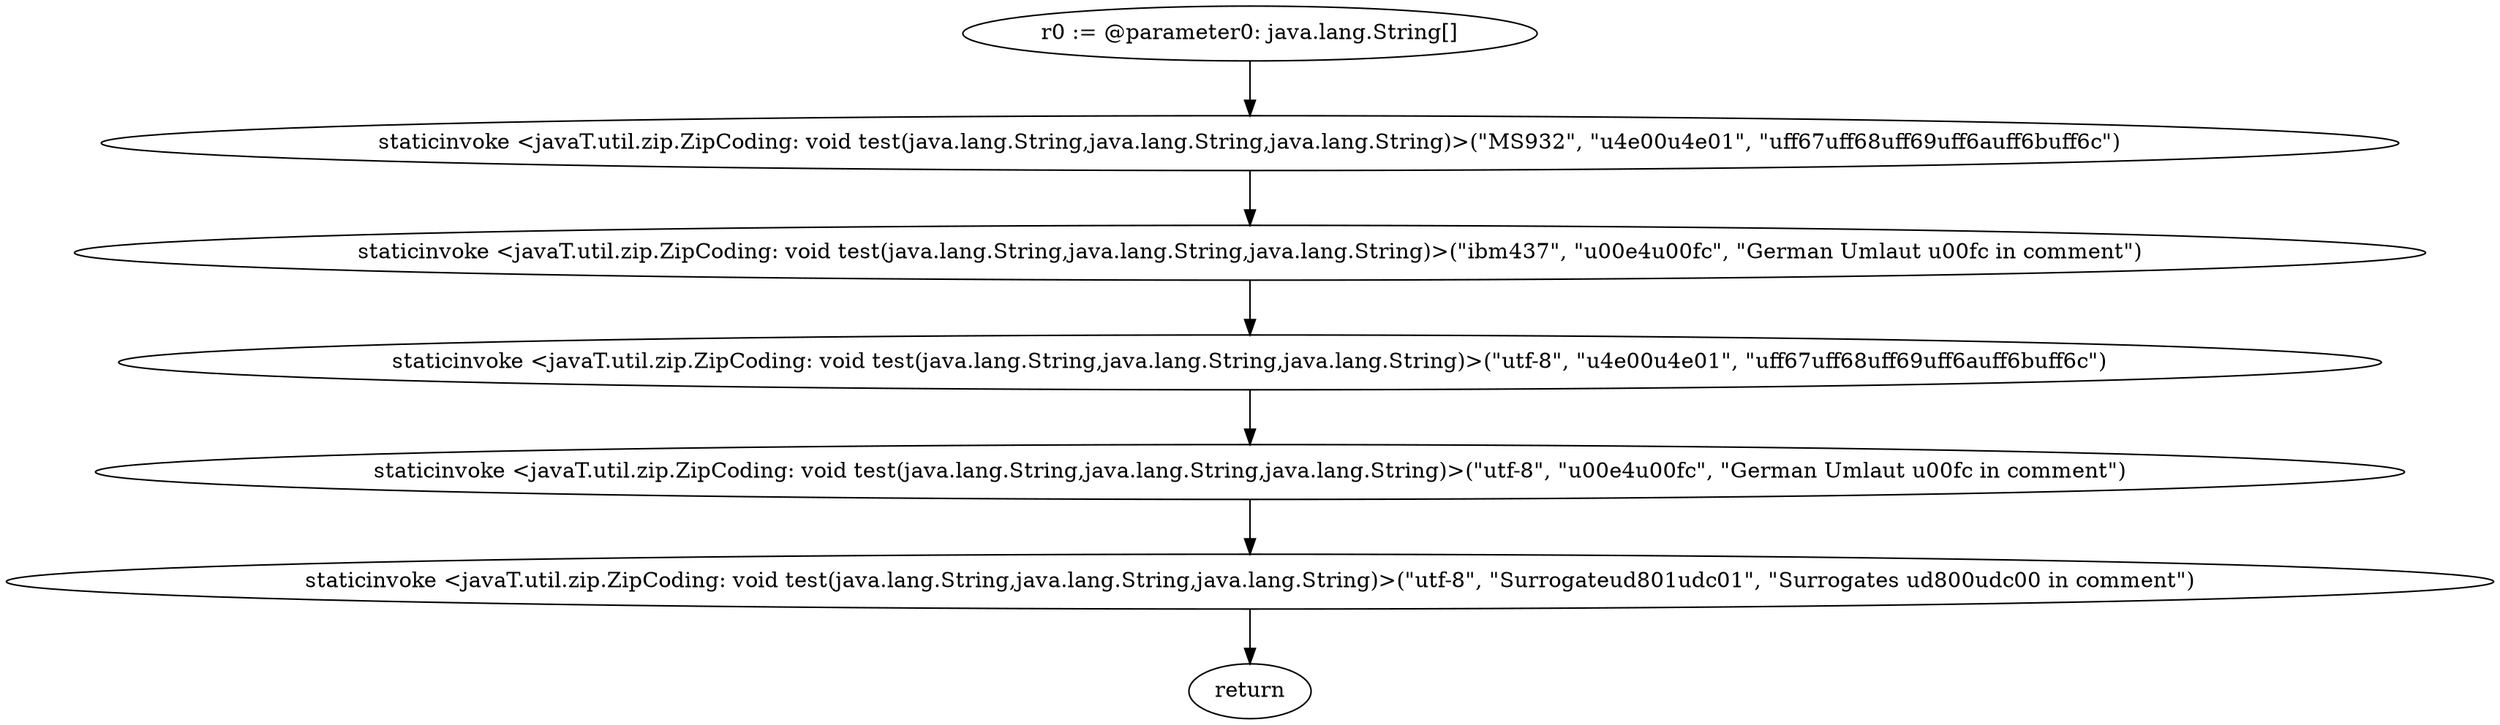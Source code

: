 digraph "unitGraph" {
    "r0 := @parameter0: java.lang.String[]"
    "staticinvoke <javaT.util.zip.ZipCoding: void test(java.lang.String,java.lang.String,java.lang.String)>(\"MS932\", \"\u4e00\u4e01\", \"\uff67\uff68\uff69\uff6a\uff6b\uff6c\")"
    "staticinvoke <javaT.util.zip.ZipCoding: void test(java.lang.String,java.lang.String,java.lang.String)>(\"ibm437\", \"\u00e4\u00fc\", \"German Umlaut \u00fc in comment\")"
    "staticinvoke <javaT.util.zip.ZipCoding: void test(java.lang.String,java.lang.String,java.lang.String)>(\"utf-8\", \"\u4e00\u4e01\", \"\uff67\uff68\uff69\uff6a\uff6b\uff6c\")"
    "staticinvoke <javaT.util.zip.ZipCoding: void test(java.lang.String,java.lang.String,java.lang.String)>(\"utf-8\", \"\u00e4\u00fc\", \"German Umlaut \u00fc in comment\")"
    "staticinvoke <javaT.util.zip.ZipCoding: void test(java.lang.String,java.lang.String,java.lang.String)>(\"utf-8\", \"Surrogate\ud801\udc01\", \"Surrogates \ud800\udc00 in comment\")"
    "return"
    "r0 := @parameter0: java.lang.String[]"->"staticinvoke <javaT.util.zip.ZipCoding: void test(java.lang.String,java.lang.String,java.lang.String)>(\"MS932\", \"\u4e00\u4e01\", \"\uff67\uff68\uff69\uff6a\uff6b\uff6c\")";
    "staticinvoke <javaT.util.zip.ZipCoding: void test(java.lang.String,java.lang.String,java.lang.String)>(\"MS932\", \"\u4e00\u4e01\", \"\uff67\uff68\uff69\uff6a\uff6b\uff6c\")"->"staticinvoke <javaT.util.zip.ZipCoding: void test(java.lang.String,java.lang.String,java.lang.String)>(\"ibm437\", \"\u00e4\u00fc\", \"German Umlaut \u00fc in comment\")";
    "staticinvoke <javaT.util.zip.ZipCoding: void test(java.lang.String,java.lang.String,java.lang.String)>(\"ibm437\", \"\u00e4\u00fc\", \"German Umlaut \u00fc in comment\")"->"staticinvoke <javaT.util.zip.ZipCoding: void test(java.lang.String,java.lang.String,java.lang.String)>(\"utf-8\", \"\u4e00\u4e01\", \"\uff67\uff68\uff69\uff6a\uff6b\uff6c\")";
    "staticinvoke <javaT.util.zip.ZipCoding: void test(java.lang.String,java.lang.String,java.lang.String)>(\"utf-8\", \"\u4e00\u4e01\", \"\uff67\uff68\uff69\uff6a\uff6b\uff6c\")"->"staticinvoke <javaT.util.zip.ZipCoding: void test(java.lang.String,java.lang.String,java.lang.String)>(\"utf-8\", \"\u00e4\u00fc\", \"German Umlaut \u00fc in comment\")";
    "staticinvoke <javaT.util.zip.ZipCoding: void test(java.lang.String,java.lang.String,java.lang.String)>(\"utf-8\", \"\u00e4\u00fc\", \"German Umlaut \u00fc in comment\")"->"staticinvoke <javaT.util.zip.ZipCoding: void test(java.lang.String,java.lang.String,java.lang.String)>(\"utf-8\", \"Surrogate\ud801\udc01\", \"Surrogates \ud800\udc00 in comment\")";
    "staticinvoke <javaT.util.zip.ZipCoding: void test(java.lang.String,java.lang.String,java.lang.String)>(\"utf-8\", \"Surrogate\ud801\udc01\", \"Surrogates \ud800\udc00 in comment\")"->"return";
}
